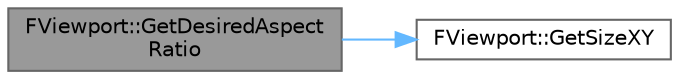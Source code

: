 digraph "FViewport::GetDesiredAspectRatio"
{
 // INTERACTIVE_SVG=YES
 // LATEX_PDF_SIZE
  bgcolor="transparent";
  edge [fontname=Helvetica,fontsize=10,labelfontname=Helvetica,labelfontsize=10];
  node [fontname=Helvetica,fontsize=10,shape=box,height=0.2,width=0.4];
  rankdir="LR";
  Node1 [id="Node000001",label="FViewport::GetDesiredAspect\lRatio",height=0.2,width=0.4,color="gray40", fillcolor="grey60", style="filled", fontcolor="black",tooltip=" "];
  Node1 -> Node2 [id="edge1_Node000001_Node000002",color="steelblue1",style="solid",tooltip=" "];
  Node2 [id="Node000002",label="FViewport::GetSizeXY",height=0.2,width=0.4,color="grey40", fillcolor="white", style="filled",URL="$d7/d9d/classFViewport.html#a73baf1bab7d91276ce90d9800dda6969",tooltip=" "];
}
